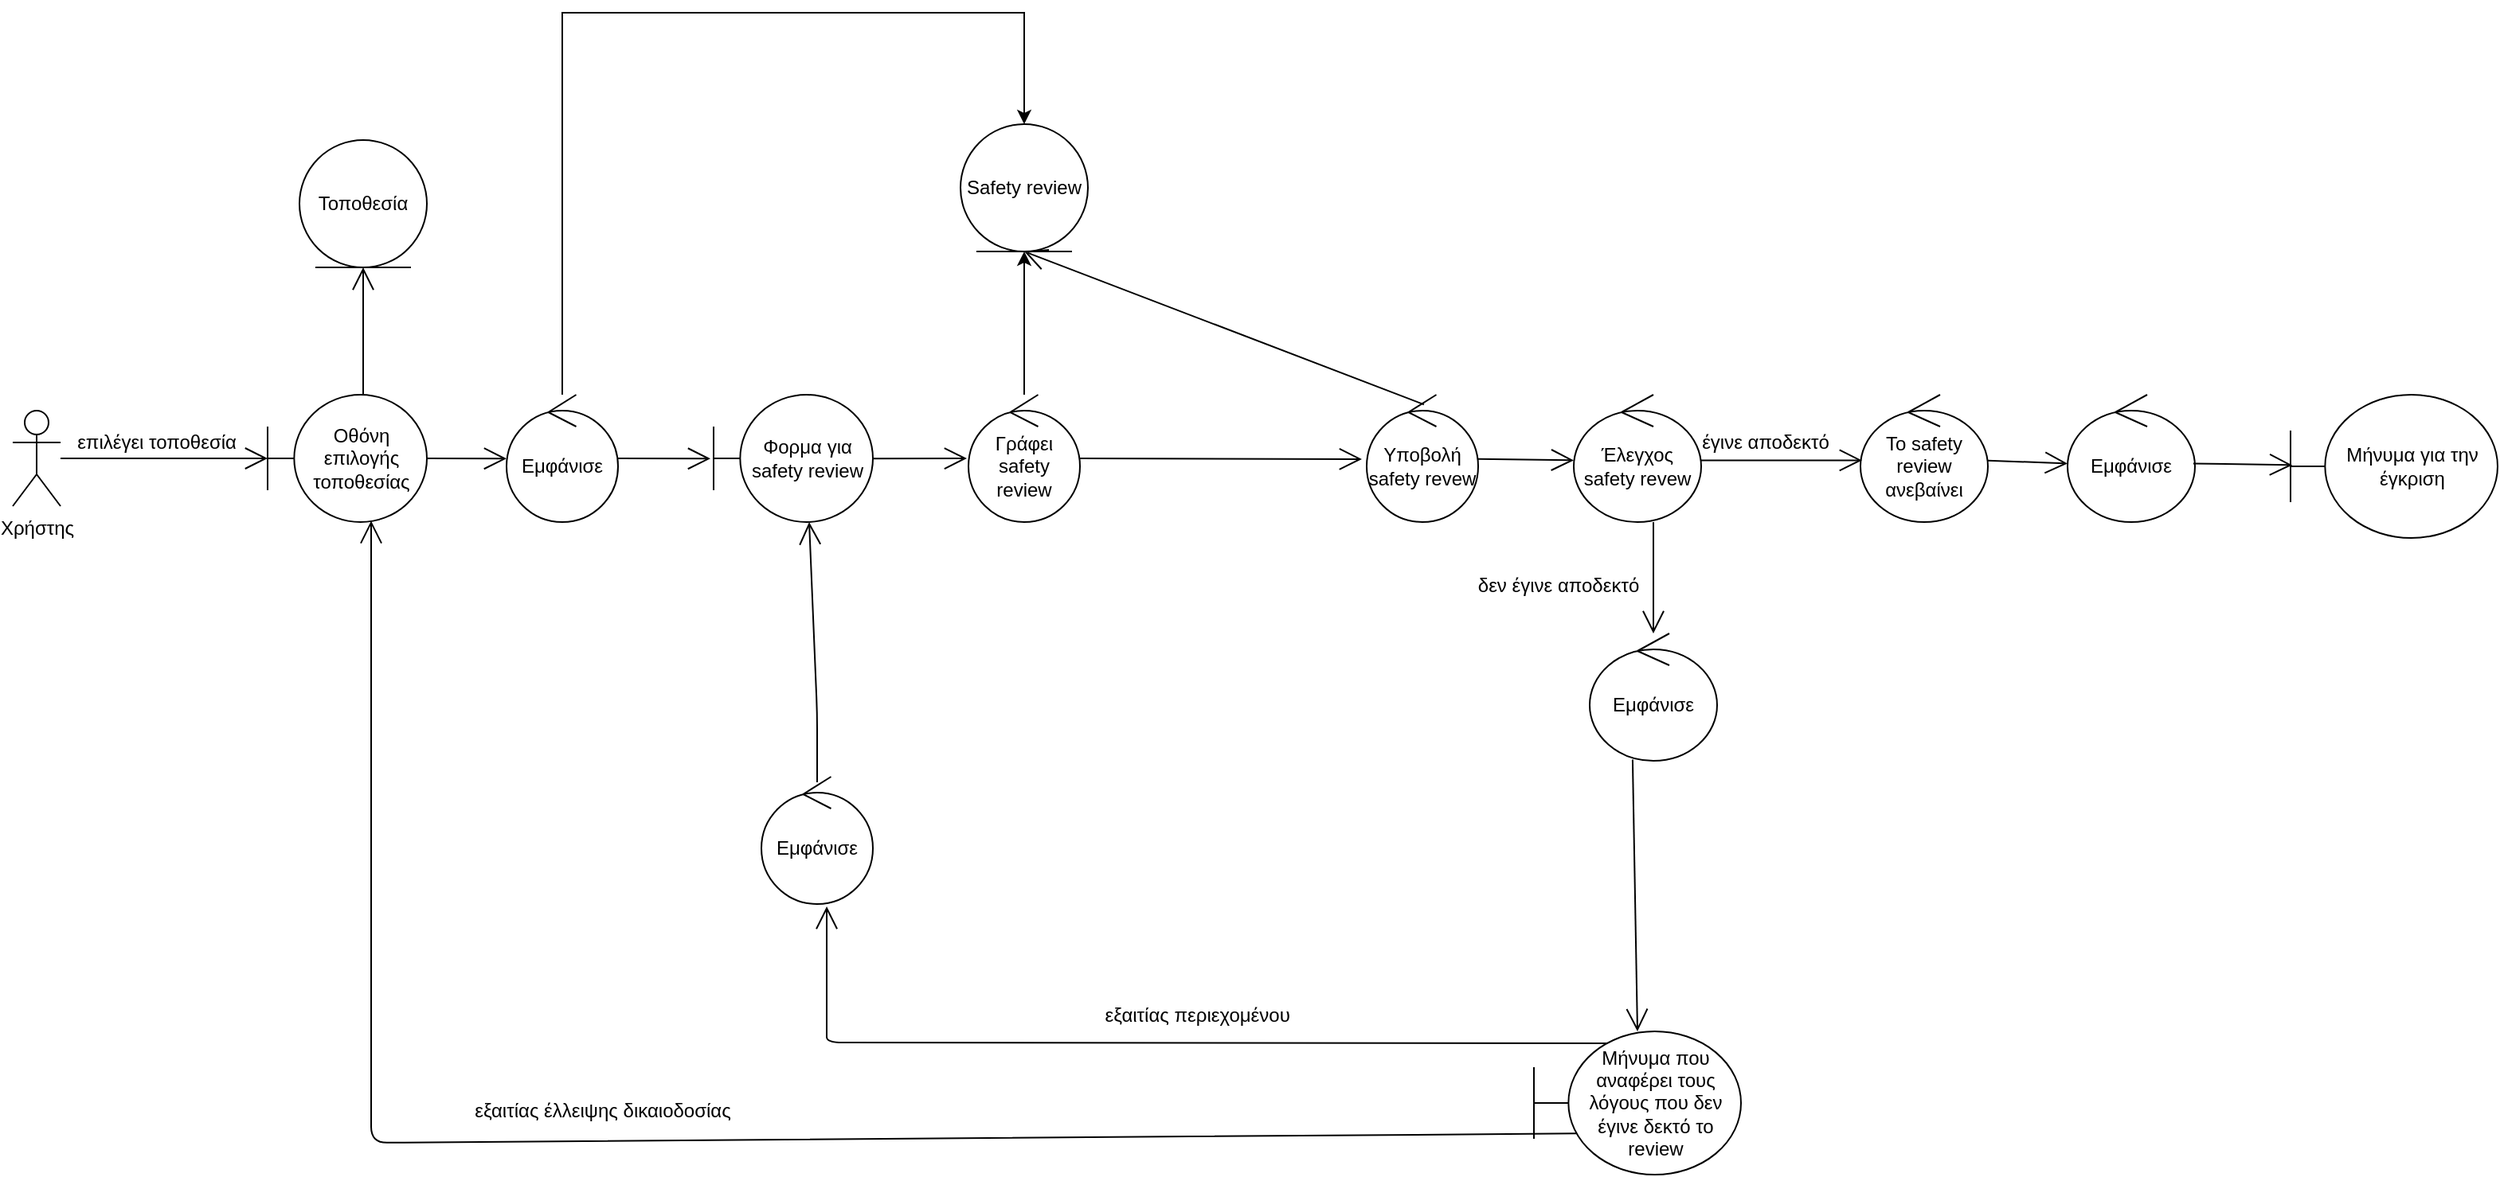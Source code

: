 <mxfile version="14.5.10" type="device"><diagram id="UUolPk4MiBkM2FgleCrF" name="Page-1"><mxGraphModel dx="1772" dy="1882" grid="1" gridSize="10" guides="1" tooltips="1" connect="1" arrows="1" fold="1" page="1" pageScale="1" pageWidth="850" pageHeight="1100" math="0" shadow="0"><root><mxCell id="0"/><mxCell id="1" parent="0"/><mxCell id="5EGgjXW_G79vntA_0eTZ-1" value="Χρήστης" style="shape=umlActor;verticalLabelPosition=bottom;verticalAlign=top;html=1;outlineConnect=0;" vertex="1" parent="1"><mxGeometry y="130" width="30" height="60" as="geometry"/></mxCell><mxCell id="5EGgjXW_G79vntA_0eTZ-2" value="" style="endArrow=open;endFill=1;endSize=12;html=1;" edge="1" parent="1" source="5EGgjXW_G79vntA_0eTZ-1" target="5EGgjXW_G79vntA_0eTZ-5"><mxGeometry width="160" relative="1" as="geometry"><mxPoint x="340" y="160" as="sourcePoint"/><mxPoint x="160" y="160" as="targetPoint"/></mxGeometry></mxCell><mxCell id="5EGgjXW_G79vntA_0eTZ-3" value="επιλέγει τοποθεσία" style="text;html=1;align=center;verticalAlign=middle;resizable=0;points=[];autosize=1;strokeColor=none;" vertex="1" parent="1"><mxGeometry x="30" y="140" width="120" height="20" as="geometry"/></mxCell><mxCell id="5EGgjXW_G79vntA_0eTZ-42" style="edgeStyle=orthogonalEdgeStyle;rounded=0;orthogonalLoop=1;jettySize=auto;html=1;" edge="1" parent="1" source="5EGgjXW_G79vntA_0eTZ-4" target="5EGgjXW_G79vntA_0eTZ-31"><mxGeometry relative="1" as="geometry"><mxPoint x="310" y="-120" as="targetPoint"/><Array as="points"><mxPoint x="345" y="-120"/><mxPoint x="635" y="-120"/></Array></mxGeometry></mxCell><mxCell id="5EGgjXW_G79vntA_0eTZ-4" value="Εμφάνισε" style="ellipse;shape=umlControl;whiteSpace=wrap;html=1;" vertex="1" parent="1"><mxGeometry x="310" y="120" width="70" height="80" as="geometry"/></mxCell><mxCell id="5EGgjXW_G79vntA_0eTZ-5" value="Οθόνη επιλογής τοποθεσίας" style="shape=umlBoundary;whiteSpace=wrap;html=1;" vertex="1" parent="1"><mxGeometry x="160" y="120" width="100" height="80" as="geometry"/></mxCell><mxCell id="5EGgjXW_G79vntA_0eTZ-6" value="Τοποθεσία" style="ellipse;shape=umlEntity;whiteSpace=wrap;html=1;" vertex="1" parent="1"><mxGeometry x="180" y="-40" width="80" height="80" as="geometry"/></mxCell><mxCell id="5EGgjXW_G79vntA_0eTZ-8" value="" style="endArrow=open;endFill=1;endSize=12;html=1;exitX=1;exitY=0.5;exitDx=0;exitDy=0;exitPerimeter=0;entryX=0;entryY=0.502;entryDx=0;entryDy=0;entryPerimeter=0;" edge="1" parent="1" source="5EGgjXW_G79vntA_0eTZ-5" target="5EGgjXW_G79vntA_0eTZ-4"><mxGeometry width="160" relative="1" as="geometry"><mxPoint x="340" y="130" as="sourcePoint"/><mxPoint x="360" y="160" as="targetPoint"/></mxGeometry></mxCell><mxCell id="5EGgjXW_G79vntA_0eTZ-13" value="" style="endArrow=open;endFill=1;endSize=12;html=1;exitX=1;exitY=0.502;exitDx=0;exitDy=0;exitPerimeter=0;" edge="1" parent="1" source="5EGgjXW_G79vntA_0eTZ-18"><mxGeometry width="160" relative="1" as="geometry"><mxPoint x="580.0" y="160" as="sourcePoint"/><mxPoint x="599" y="160" as="targetPoint"/></mxGeometry></mxCell><mxCell id="5EGgjXW_G79vntA_0eTZ-14" value="" style="endArrow=open;endFill=1;endSize=12;html=1;entryX=-0.02;entryY=0.502;entryDx=0;entryDy=0;entryPerimeter=0;" edge="1" parent="1" source="5EGgjXW_G79vntA_0eTZ-4" target="5EGgjXW_G79vntA_0eTZ-18"><mxGeometry width="160" relative="1" as="geometry"><mxPoint x="425.0" y="170" as="sourcePoint"/><mxPoint x="475" y="170.16" as="targetPoint"/></mxGeometry></mxCell><mxCell id="5EGgjXW_G79vntA_0eTZ-18" value="Φορμα για safety review" style="shape=umlBoundary;whiteSpace=wrap;html=1;" vertex="1" parent="1"><mxGeometry x="440" y="120" width="100" height="80" as="geometry"/></mxCell><mxCell id="5EGgjXW_G79vntA_0eTZ-26" value="" style="endArrow=open;endFill=1;endSize=12;html=1;entryX=0.6;entryY=1;entryDx=0;entryDy=0;entryPerimeter=0;exitX=0.5;exitY=0.044;exitDx=0;exitDy=0;exitPerimeter=0;" edge="1" parent="1" source="5EGgjXW_G79vntA_0eTZ-43" target="5EGgjXW_G79vntA_0eTZ-18"><mxGeometry width="160" relative="1" as="geometry"><mxPoint x="560" y="360" as="sourcePoint"/><mxPoint x="200" y="320" as="targetPoint"/><Array as="points"><mxPoint x="505" y="320"/></Array></mxGeometry></mxCell><mxCell id="5EGgjXW_G79vntA_0eTZ-28" value="εξαιτίας περιεχομένου&amp;nbsp;" style="text;html=1;align=center;verticalAlign=middle;resizable=0;points=[];autosize=1;strokeColor=none;" vertex="1" parent="1"><mxGeometry x="675" y="500" width="140" height="20" as="geometry"/></mxCell><mxCell id="5EGgjXW_G79vntA_0eTZ-29" value="" style="endArrow=open;endFill=1;endSize=12;html=1;entryX=0.65;entryY=0.99;entryDx=0;entryDy=0;entryPerimeter=0;exitX=0.208;exitY=0.713;exitDx=0;exitDy=0;exitPerimeter=0;" edge="1" parent="1" source="5EGgjXW_G79vntA_0eTZ-17" target="5EGgjXW_G79vntA_0eTZ-5"><mxGeometry width="160" relative="1" as="geometry"><mxPoint x="500.0" y="450" as="sourcePoint"/><mxPoint x="558" y="450.16" as="targetPoint"/><Array as="points"><mxPoint x="225" y="590"/><mxPoint x="225" y="344"/></Array></mxGeometry></mxCell><mxCell id="5EGgjXW_G79vntA_0eTZ-30" value="εξαιτίας έλλειψης δικαιοδοσίας" style="text;html=1;align=center;verticalAlign=middle;resizable=0;points=[];autosize=1;strokeColor=none;" vertex="1" parent="1"><mxGeometry x="280" y="560" width="180" height="20" as="geometry"/></mxCell><mxCell id="5EGgjXW_G79vntA_0eTZ-31" value="Safety review" style="ellipse;shape=umlEntity;whiteSpace=wrap;html=1;" vertex="1" parent="1"><mxGeometry x="595" y="-50" width="80" height="80" as="geometry"/></mxCell><mxCell id="5EGgjXW_G79vntA_0eTZ-32" value="" style="endArrow=open;endFill=1;endSize=12;html=1;exitX=0.6;exitY=0;exitDx=0;exitDy=0;exitPerimeter=0;entryX=0.5;entryY=1;entryDx=0;entryDy=0;" edge="1" parent="1" source="5EGgjXW_G79vntA_0eTZ-5" target="5EGgjXW_G79vntA_0eTZ-6"><mxGeometry width="160" relative="1" as="geometry"><mxPoint x="185.0" y="50" as="sourcePoint"/><mxPoint x="235" y="50.16" as="targetPoint"/></mxGeometry></mxCell><mxCell id="5EGgjXW_G79vntA_0eTZ-33" value="" style="endArrow=open;endFill=1;endSize=12;html=1;entryX=0.5;entryY=1;entryDx=0;entryDy=0;exitX=0.514;exitY=0.077;exitDx=0;exitDy=0;exitPerimeter=0;" edge="1" parent="1" source="5EGgjXW_G79vntA_0eTZ-21" target="5EGgjXW_G79vntA_0eTZ-31"><mxGeometry width="160" relative="1" as="geometry"><mxPoint x="635" y="260" as="sourcePoint"/><mxPoint x="660" y="60.16" as="targetPoint"/></mxGeometry></mxCell><mxCell id="5EGgjXW_G79vntA_0eTZ-43" value="Εμφάνισε" style="ellipse;shape=umlControl;whiteSpace=wrap;html=1;" vertex="1" parent="1"><mxGeometry x="470" y="360" width="70" height="80" as="geometry"/></mxCell><mxCell id="5EGgjXW_G79vntA_0eTZ-44" value="" style="endArrow=open;endFill=1;endSize=12;html=1;entryX=0.586;entryY=1.019;entryDx=0;entryDy=0;entryPerimeter=0;exitX=0.385;exitY=0.083;exitDx=0;exitDy=0;exitPerimeter=0;" edge="1" parent="1" source="5EGgjXW_G79vntA_0eTZ-17" target="5EGgjXW_G79vntA_0eTZ-43"><mxGeometry width="160" relative="1" as="geometry"><mxPoint x="617.0" y="440.0" as="sourcePoint"/><mxPoint x="675" y="440.16" as="targetPoint"/><Array as="points"><mxPoint x="511" y="527"/><mxPoint x="511" y="520"/></Array></mxGeometry></mxCell><mxCell id="5EGgjXW_G79vntA_0eTZ-46" value="" style="group" vertex="1" connectable="0" parent="1"><mxGeometry x="850" y="120" width="710" height="490" as="geometry"/></mxCell><mxCell id="5EGgjXW_G79vntA_0eTZ-17" value="Μήνυμα που αναφέρει τους λόγους που δεν έγινε δεκτό το review" style="shape=umlBoundary;whiteSpace=wrap;html=1;" vertex="1" parent="5EGgjXW_G79vntA_0eTZ-46"><mxGeometry x="105" y="400" width="130" height="90" as="geometry"/></mxCell><mxCell id="5EGgjXW_G79vntA_0eTZ-20" value="Έλεγχος safety revew" style="ellipse;shape=umlControl;whiteSpace=wrap;html=1;" vertex="1" parent="5EGgjXW_G79vntA_0eTZ-46"><mxGeometry x="130" width="80" height="80" as="geometry"/></mxCell><mxCell id="5EGgjXW_G79vntA_0eTZ-21" value="Υποβολή safety revew" style="ellipse;shape=umlControl;whiteSpace=wrap;html=1;" vertex="1" parent="5EGgjXW_G79vntA_0eTZ-46"><mxGeometry width="70" height="80" as="geometry"/></mxCell><mxCell id="5EGgjXW_G79vntA_0eTZ-11" value="" style="endArrow=open;endFill=1;endSize=12;html=1;entryX=0;entryY=0.515;entryDx=0;entryDy=0;entryPerimeter=0;" edge="1" parent="5EGgjXW_G79vntA_0eTZ-46" source="5EGgjXW_G79vntA_0eTZ-21" target="5EGgjXW_G79vntA_0eTZ-20"><mxGeometry width="160" relative="1" as="geometry"><mxPoint x="110.0" y="40" as="sourcePoint"/><mxPoint x="160" y="40.16" as="targetPoint"/></mxGeometry></mxCell><mxCell id="5EGgjXW_G79vntA_0eTZ-23" value="έγινε αποδεκτό" style="text;html=1;align=center;verticalAlign=middle;resizable=0;points=[];autosize=1;strokeColor=none;" vertex="1" parent="5EGgjXW_G79vntA_0eTZ-46"><mxGeometry x="200" y="20" width="100" height="20" as="geometry"/></mxCell><mxCell id="5EGgjXW_G79vntA_0eTZ-24" value="" style="endArrow=open;endFill=1;endSize=12;html=1;exitX=0.337;exitY=0.99;exitDx=0;exitDy=0;exitPerimeter=0;entryX=0.5;entryY=0;entryDx=0;entryDy=0;entryPerimeter=0;" edge="1" parent="5EGgjXW_G79vntA_0eTZ-46" source="5EGgjXW_G79vntA_0eTZ-34" target="5EGgjXW_G79vntA_0eTZ-17"><mxGeometry width="160" relative="1" as="geometry"><mxPoint x="180" y="90" as="sourcePoint"/><mxPoint x="170" y="168" as="targetPoint"/></mxGeometry></mxCell><mxCell id="5EGgjXW_G79vntA_0eTZ-25" value="Το safety review ανεβαίνει" style="ellipse;shape=umlControl;whiteSpace=wrap;html=1;" vertex="1" parent="5EGgjXW_G79vntA_0eTZ-46"><mxGeometry x="310" width="80" height="80" as="geometry"/></mxCell><mxCell id="5EGgjXW_G79vntA_0eTZ-12" value="" style="endArrow=open;endFill=1;endSize=12;html=1;exitX=1;exitY=0.515;exitDx=0;exitDy=0;exitPerimeter=0;entryX=0.012;entryY=0.515;entryDx=0;entryDy=0;entryPerimeter=0;" edge="1" parent="5EGgjXW_G79vntA_0eTZ-46" source="5EGgjXW_G79vntA_0eTZ-20" target="5EGgjXW_G79vntA_0eTZ-25"><mxGeometry width="160" relative="1" as="geometry"><mxPoint x="250.0" y="40" as="sourcePoint"/><mxPoint x="300" y="40.16" as="targetPoint"/></mxGeometry></mxCell><mxCell id="5EGgjXW_G79vntA_0eTZ-27" value="δεν έγινε αποδεκτό" style="text;html=1;align=center;verticalAlign=middle;resizable=0;points=[];autosize=1;strokeColor=none;" vertex="1" parent="5EGgjXW_G79vntA_0eTZ-46"><mxGeometry x="60" y="110" width="120" height="20" as="geometry"/></mxCell><mxCell id="5EGgjXW_G79vntA_0eTZ-34" value="Εμφάνισε" style="ellipse;shape=umlControl;whiteSpace=wrap;html=1;" vertex="1" parent="5EGgjXW_G79vntA_0eTZ-46"><mxGeometry x="140" y="150" width="80" height="80" as="geometry"/></mxCell><mxCell id="5EGgjXW_G79vntA_0eTZ-35" value="" style="endArrow=open;endFill=1;endSize=12;html=1;exitX=0.625;exitY=1;exitDx=0;exitDy=0;exitPerimeter=0;" edge="1" parent="5EGgjXW_G79vntA_0eTZ-46" source="5EGgjXW_G79vntA_0eTZ-20" target="5EGgjXW_G79vntA_0eTZ-34"><mxGeometry width="160" relative="1" as="geometry"><mxPoint x="192.0" y="110" as="sourcePoint"/><mxPoint x="250" y="110.16" as="targetPoint"/></mxGeometry></mxCell><mxCell id="5EGgjXW_G79vntA_0eTZ-36" value="Εμφάνισε" style="ellipse;shape=umlControl;whiteSpace=wrap;html=1;" vertex="1" parent="5EGgjXW_G79vntA_0eTZ-46"><mxGeometry x="440" width="80" height="80" as="geometry"/></mxCell><mxCell id="5EGgjXW_G79vntA_0eTZ-37" value="Μήνυμα για την έγκριση" style="shape=umlBoundary;whiteSpace=wrap;html=1;" vertex="1" parent="5EGgjXW_G79vntA_0eTZ-46"><mxGeometry x="580" width="130" height="90" as="geometry"/></mxCell><mxCell id="5EGgjXW_G79vntA_0eTZ-38" value="" style="endArrow=open;endFill=1;endSize=12;html=1;entryX=0;entryY=0.54;entryDx=0;entryDy=0;entryPerimeter=0;" edge="1" parent="5EGgjXW_G79vntA_0eTZ-46" source="5EGgjXW_G79vntA_0eTZ-25" target="5EGgjXW_G79vntA_0eTZ-36"><mxGeometry width="160" relative="1" as="geometry"><mxPoint x="419.999" y="39.107" as="sourcePoint"/><mxPoint x="480" y="40.0" as="targetPoint"/></mxGeometry></mxCell><mxCell id="5EGgjXW_G79vntA_0eTZ-39" value="" style="endArrow=open;endFill=1;endSize=12;html=1;entryX=0.008;entryY=0.491;entryDx=0;entryDy=0;entryPerimeter=0;exitX=0.987;exitY=0.54;exitDx=0;exitDy=0;exitPerimeter=0;" edge="1" parent="5EGgjXW_G79vntA_0eTZ-46" source="5EGgjXW_G79vntA_0eTZ-36" target="5EGgjXW_G79vntA_0eTZ-37"><mxGeometry width="160" relative="1" as="geometry"><mxPoint x="540.005" y="40.001" as="sourcePoint"/><mxPoint x="590.02" y="42.09" as="targetPoint"/></mxGeometry></mxCell><mxCell id="5EGgjXW_G79vntA_0eTZ-51" style="edgeStyle=orthogonalEdgeStyle;rounded=0;orthogonalLoop=1;jettySize=auto;html=1;" edge="1" parent="1" source="5EGgjXW_G79vntA_0eTZ-47"><mxGeometry relative="1" as="geometry"><mxPoint x="635" y="30.0" as="targetPoint"/></mxGeometry></mxCell><mxCell id="5EGgjXW_G79vntA_0eTZ-47" value="Γράφει safety review" style="ellipse;shape=umlControl;whiteSpace=wrap;html=1;" vertex="1" parent="1"><mxGeometry x="600" y="120" width="70" height="80" as="geometry"/></mxCell><mxCell id="5EGgjXW_G79vntA_0eTZ-49" value="" style="endArrow=open;endFill=1;endSize=12;html=1;exitX=1;exitY=0.5;exitDx=0;exitDy=0;exitPerimeter=0;entryX=-0.043;entryY=0.506;entryDx=0;entryDy=0;entryPerimeter=0;" edge="1" parent="1" source="5EGgjXW_G79vntA_0eTZ-47" target="5EGgjXW_G79vntA_0eTZ-21"><mxGeometry width="160" relative="1" as="geometry"><mxPoint x="690" y="270.16" as="sourcePoint"/><mxPoint x="730" y="160.0" as="targetPoint"/></mxGeometry></mxCell></root></mxGraphModel></diagram></mxfile>